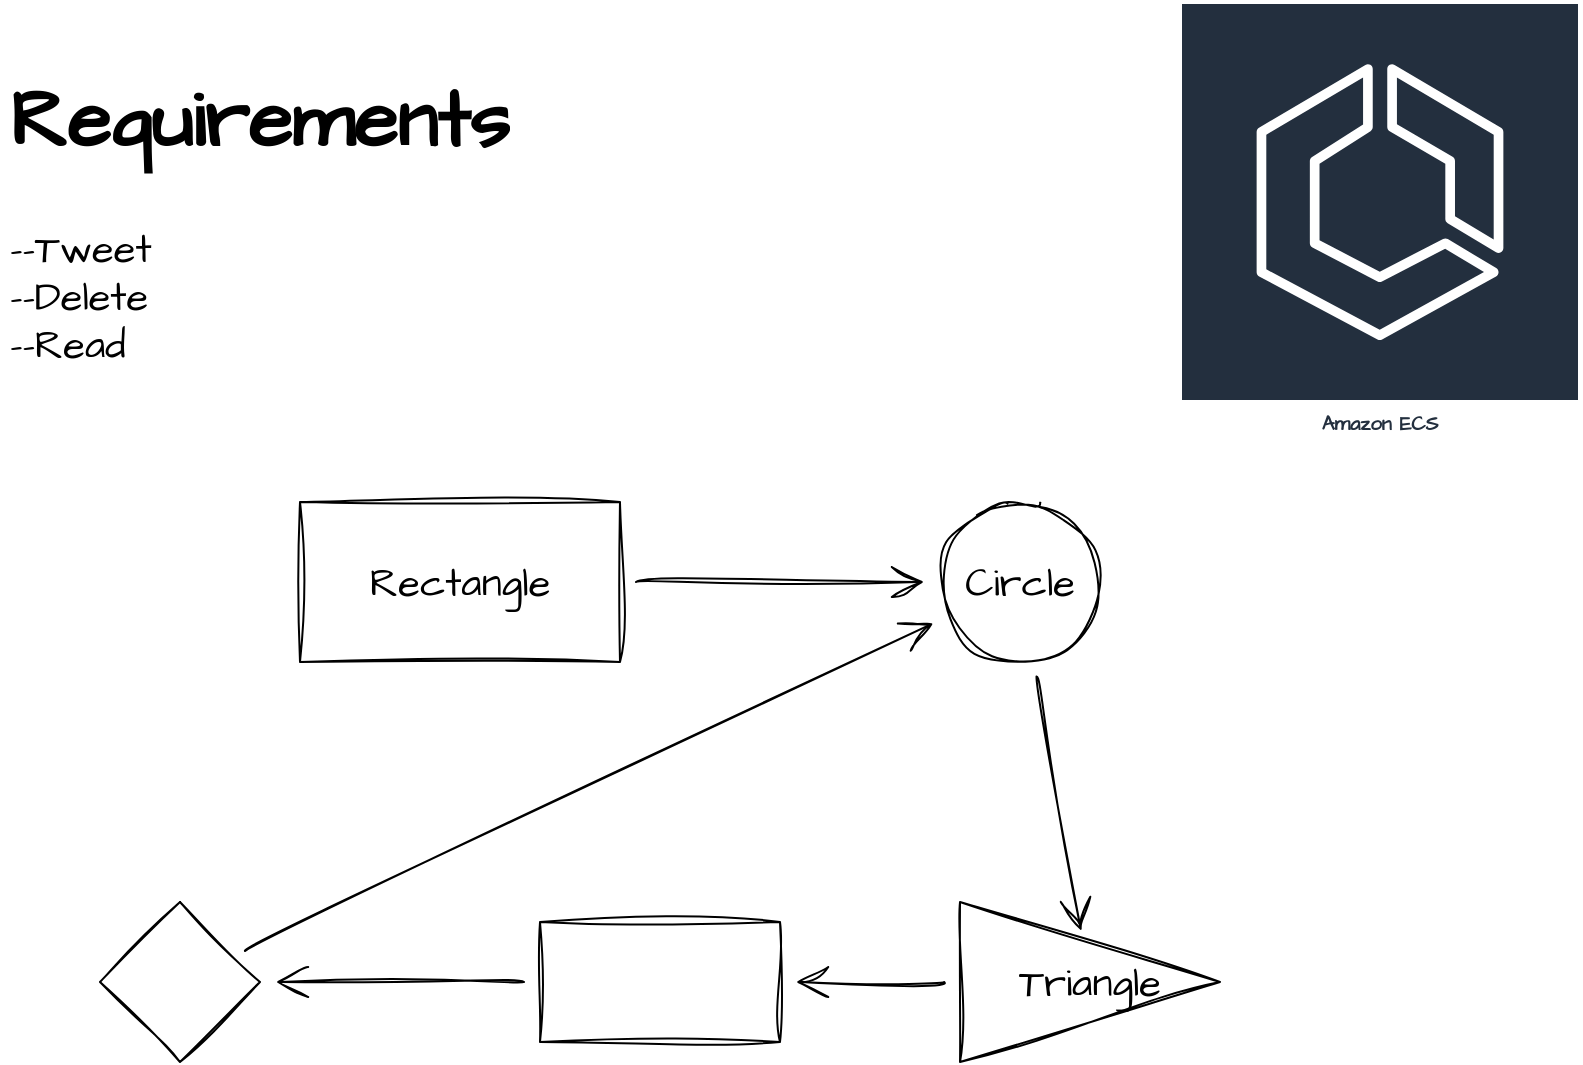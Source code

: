 <mxfile version="22.0.0" type="github">
  <diagram name="Page-1" id="xFeNfZ2gYBj06vrnlQgS">
    <mxGraphModel dx="1886" dy="1989" grid="1" gridSize="10" guides="1" tooltips="1" connect="1" arrows="1" fold="1" page="1" pageScale="1" pageWidth="850" pageHeight="1100" math="0" shadow="0">
      <root>
        <mxCell id="0" />
        <mxCell id="1" parent="0" />
        <mxCell id="wUkJapjDxRSrVtPxQAU7-1" value="&lt;h1&gt;Requirements&lt;/h1&gt;&lt;div&gt;--Tweet&lt;/div&gt;&lt;div&gt;--Delete&lt;/div&gt;&lt;div&gt;--Read&lt;/div&gt;&lt;div&gt;&lt;br&gt;&lt;/div&gt;" style="text;html=1;strokeColor=none;fillColor=none;spacing=5;spacingTop=-20;whiteSpace=wrap;overflow=hidden;rounded=0;fontSize=20;fontFamily=Architects Daughter;" parent="1" vertex="1">
          <mxGeometry x="50" y="-1040" width="290" height="390" as="geometry" />
        </mxCell>
        <mxCell id="wUkJapjDxRSrVtPxQAU7-4" value="" style="edgeStyle=none;curved=1;rounded=0;sketch=1;hachureGap=4;jiggle=2;curveFitting=1;orthogonalLoop=1;jettySize=auto;html=1;fontFamily=Architects Daughter;fontSource=https%3A%2F%2Ffonts.googleapis.com%2Fcss%3Ffamily%3DArchitects%2BDaughter;fontSize=16;endArrow=open;startSize=14;endSize=14;sourcePerimeterSpacing=8;targetPerimeterSpacing=8;" parent="1" source="wUkJapjDxRSrVtPxQAU7-2" target="wUkJapjDxRSrVtPxQAU7-3" edge="1">
          <mxGeometry relative="1" as="geometry" />
        </mxCell>
        <mxCell id="wUkJapjDxRSrVtPxQAU7-2" value="Rectangle" style="rounded=0;whiteSpace=wrap;html=1;sketch=1;hachureGap=4;jiggle=2;curveFitting=1;fontFamily=Architects Daughter;fontSource=https%3A%2F%2Ffonts.googleapis.com%2Fcss%3Ffamily%3DArchitects%2BDaughter;fontSize=20;" parent="1" vertex="1">
          <mxGeometry x="200" y="-810" width="160" height="80" as="geometry" />
        </mxCell>
        <mxCell id="wUkJapjDxRSrVtPxQAU7-6" value="" style="edgeStyle=none;curved=1;rounded=0;sketch=1;hachureGap=4;jiggle=2;curveFitting=1;orthogonalLoop=1;jettySize=auto;html=1;fontFamily=Architects Daughter;fontSource=https%3A%2F%2Ffonts.googleapis.com%2Fcss%3Ffamily%3DArchitects%2BDaughter;fontSize=16;endArrow=open;startSize=14;endSize=14;sourcePerimeterSpacing=8;targetPerimeterSpacing=8;" parent="1" source="wUkJapjDxRSrVtPxQAU7-3" target="wUkJapjDxRSrVtPxQAU7-5" edge="1">
          <mxGeometry relative="1" as="geometry" />
        </mxCell>
        <mxCell id="wUkJapjDxRSrVtPxQAU7-3" value="Circle" style="ellipse;whiteSpace=wrap;html=1;fontSize=20;fontFamily=Architects Daughter;rounded=0;sketch=1;hachureGap=4;jiggle=2;curveFitting=1;fontSource=https%3A%2F%2Ffonts.googleapis.com%2Fcss%3Ffamily%3DArchitects%2BDaughter;" parent="1" vertex="1">
          <mxGeometry x="520" y="-810" width="80" height="80" as="geometry" />
        </mxCell>
        <mxCell id="wUkJapjDxRSrVtPxQAU7-8" value="" style="edgeStyle=none;curved=1;rounded=0;sketch=1;hachureGap=4;jiggle=2;curveFitting=1;orthogonalLoop=1;jettySize=auto;html=1;fontFamily=Architects Daughter;fontSource=https%3A%2F%2Ffonts.googleapis.com%2Fcss%3Ffamily%3DArchitects%2BDaughter;fontSize=16;endArrow=open;startSize=14;endSize=14;sourcePerimeterSpacing=8;targetPerimeterSpacing=8;" parent="1" source="wUkJapjDxRSrVtPxQAU7-5" target="wUkJapjDxRSrVtPxQAU7-7" edge="1">
          <mxGeometry relative="1" as="geometry" />
        </mxCell>
        <mxCell id="wUkJapjDxRSrVtPxQAU7-5" value="Triangle" style="triangle;whiteSpace=wrap;html=1;fontSize=20;fontFamily=Architects Daughter;rounded=0;sketch=1;hachureGap=4;jiggle=2;curveFitting=1;fontSource=https%3A%2F%2Ffonts.googleapis.com%2Fcss%3Ffamily%3DArchitects%2BDaughter;" parent="1" vertex="1">
          <mxGeometry x="530" y="-610" width="130" height="80" as="geometry" />
        </mxCell>
        <mxCell id="wUkJapjDxRSrVtPxQAU7-10" value="" style="edgeStyle=none;curved=1;rounded=0;sketch=1;hachureGap=4;jiggle=2;curveFitting=1;orthogonalLoop=1;jettySize=auto;html=1;fontFamily=Architects Daughter;fontSource=https%3A%2F%2Ffonts.googleapis.com%2Fcss%3Ffamily%3DArchitects%2BDaughter;fontSize=16;endArrow=open;startSize=14;endSize=14;sourcePerimeterSpacing=8;targetPerimeterSpacing=8;" parent="1" source="wUkJapjDxRSrVtPxQAU7-7" target="wUkJapjDxRSrVtPxQAU7-9" edge="1">
          <mxGeometry relative="1" as="geometry" />
        </mxCell>
        <mxCell id="wUkJapjDxRSrVtPxQAU7-7" value="" style="whiteSpace=wrap;html=1;fontSize=20;fontFamily=Architects Daughter;rounded=0;sketch=1;hachureGap=4;jiggle=2;curveFitting=1;fontSource=https%3A%2F%2Ffonts.googleapis.com%2Fcss%3Ffamily%3DArchitects%2BDaughter;" parent="1" vertex="1">
          <mxGeometry x="320" y="-600" width="120" height="60" as="geometry" />
        </mxCell>
        <mxCell id="wUkJapjDxRSrVtPxQAU7-11" value="" style="edgeStyle=none;curved=1;rounded=0;sketch=1;hachureGap=4;jiggle=2;curveFitting=1;orthogonalLoop=1;jettySize=auto;html=1;fontFamily=Architects Daughter;fontSource=https%3A%2F%2Ffonts.googleapis.com%2Fcss%3Ffamily%3DArchitects%2BDaughter;fontSize=16;endArrow=open;startSize=14;endSize=14;sourcePerimeterSpacing=8;targetPerimeterSpacing=8;" parent="1" source="wUkJapjDxRSrVtPxQAU7-9" target="wUkJapjDxRSrVtPxQAU7-3" edge="1">
          <mxGeometry relative="1" as="geometry" />
        </mxCell>
        <mxCell id="wUkJapjDxRSrVtPxQAU7-9" value="" style="rhombus;whiteSpace=wrap;html=1;fontSize=20;fontFamily=Architects Daughter;rounded=0;sketch=1;hachureGap=4;jiggle=2;curveFitting=1;fontSource=https%3A%2F%2Ffonts.googleapis.com%2Fcss%3Ffamily%3DArchitects%2BDaughter;" parent="1" vertex="1">
          <mxGeometry x="100" y="-610" width="80" height="80" as="geometry" />
        </mxCell>
        <mxCell id="wUkJapjDxRSrVtPxQAU7-13" value="Amazon ECS" style="sketch=0;outlineConnect=0;fontColor=#232F3E;gradientColor=none;strokeColor=#ffffff;fillColor=#232F3E;dashed=0;verticalLabelPosition=middle;verticalAlign=bottom;align=center;html=1;whiteSpace=wrap;fontSize=10;fontStyle=1;spacing=3;shape=mxgraph.aws4.productIcon;prIcon=mxgraph.aws4.ecs;hachureGap=4;jiggle=2;curveFitting=1;fontFamily=Architects Daughter;fontSource=https%3A%2F%2Ffonts.googleapis.com%2Fcss%3Ffamily%3DArchitects%2BDaughter;" parent="1" vertex="1">
          <mxGeometry x="640" y="-1060" width="200" height="220" as="geometry" />
        </mxCell>
      </root>
    </mxGraphModel>
  </diagram>
</mxfile>
